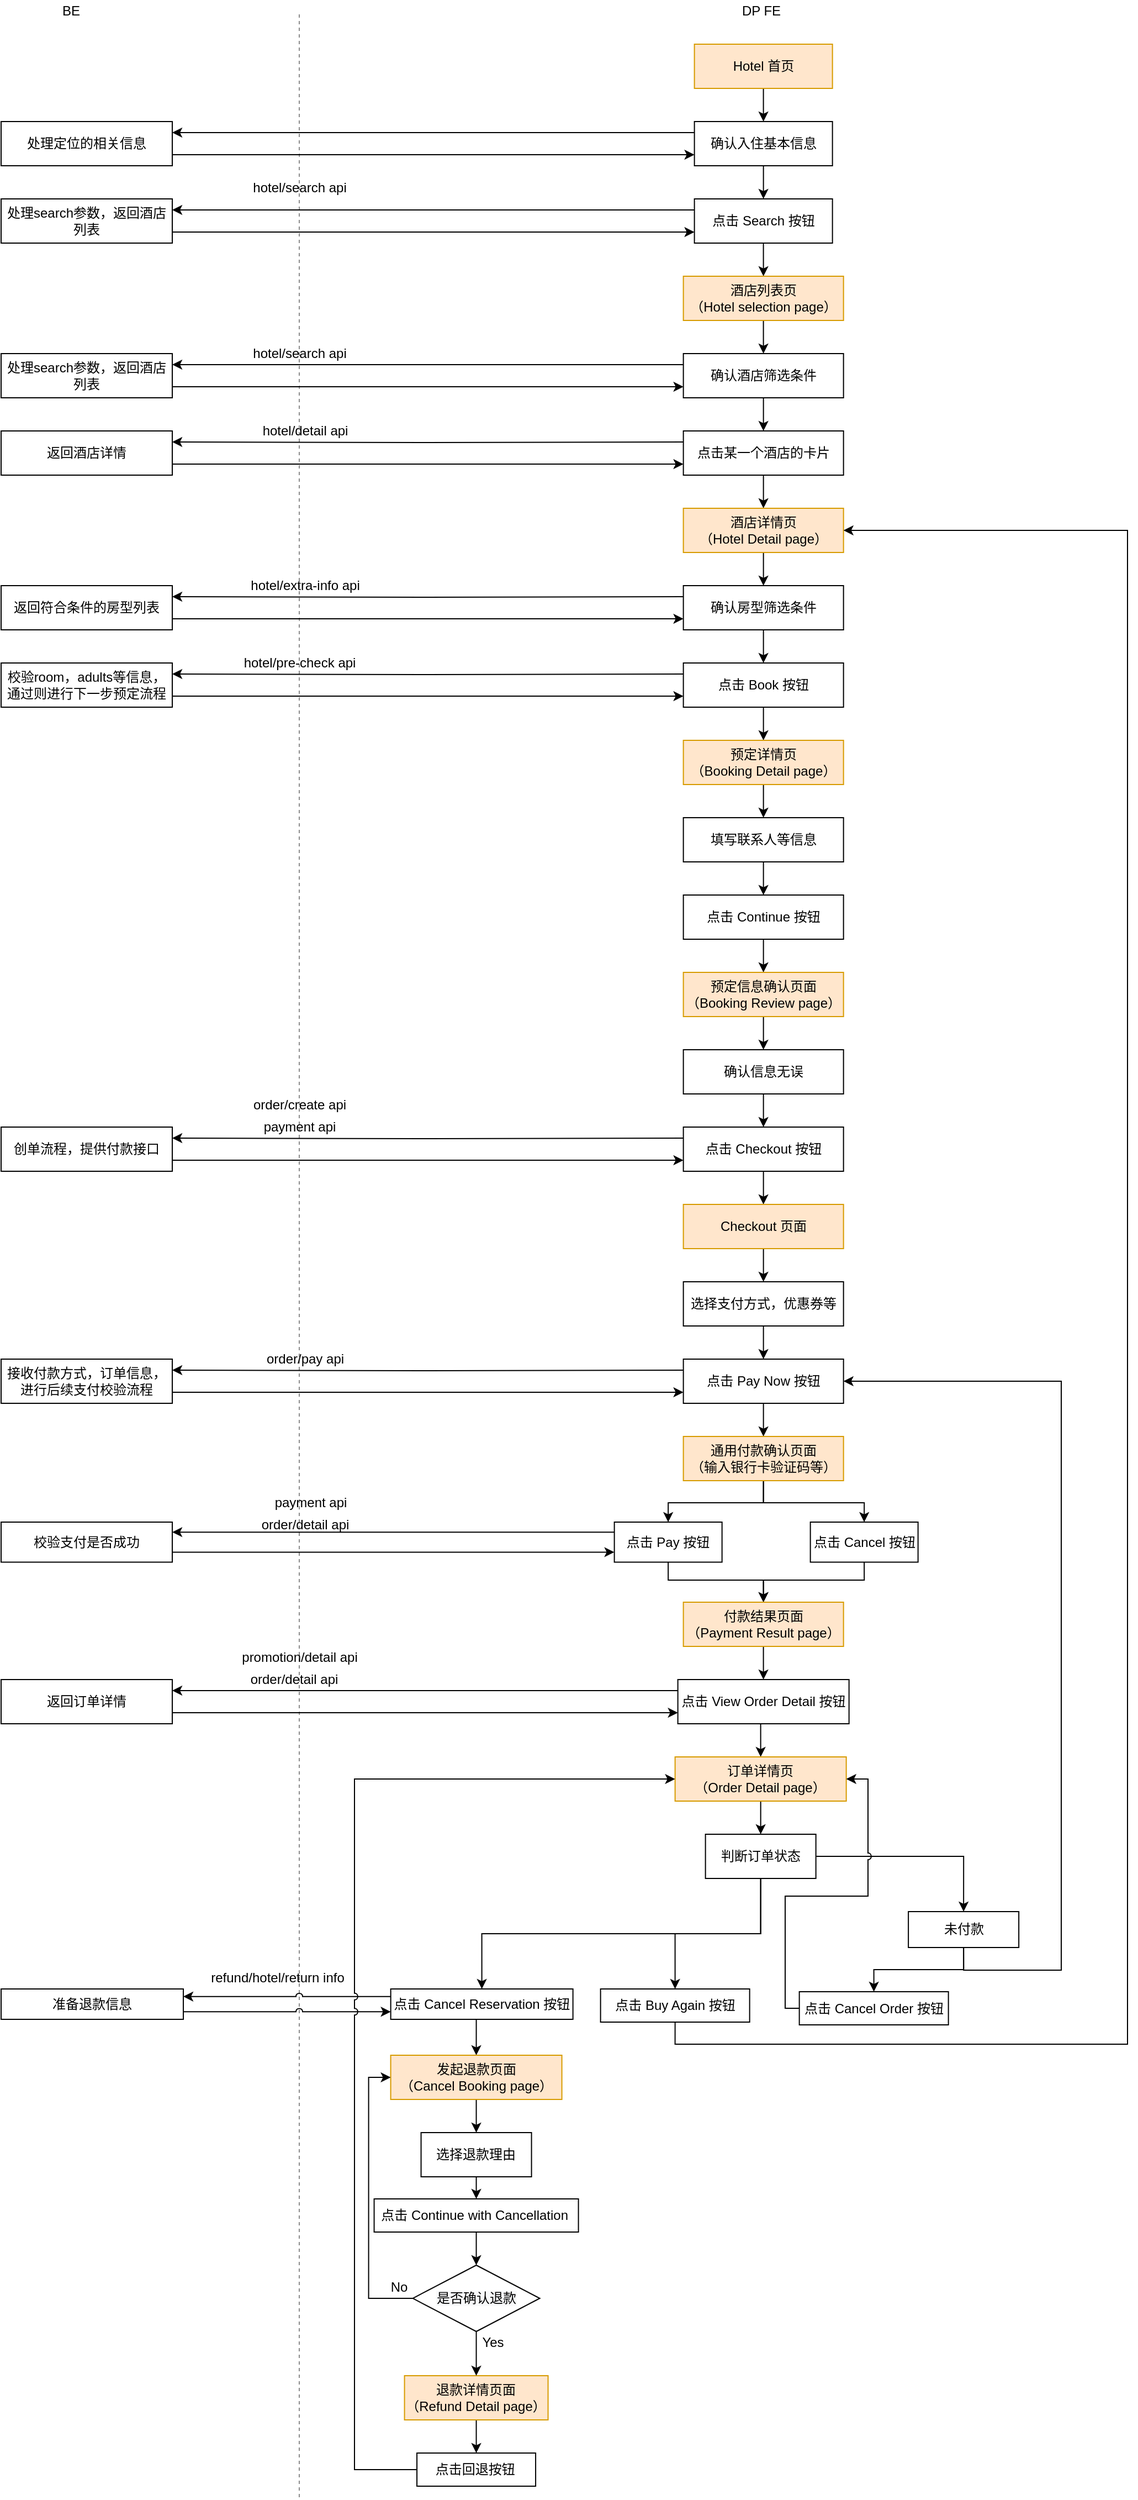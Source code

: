 <mxfile>
    <diagram id="R9sxywKMnZY5WIq-DG7T" name="main process">
        <mxGraphModel dx="1378" dy="860" grid="1" gridSize="10" guides="0" tooltips="1" connect="1" arrows="1" fold="1" page="1" pageScale="1" pageWidth="900" pageHeight="1600" math="0" shadow="0">
            <root>
                <mxCell id="0"/>
                <mxCell id="1" parent="0"/>
                <mxCell id="37" value="" style="endArrow=none;dashed=1;html=1;fillColor=#f5f5f5;strokeColor=#8C8C8C;" edge="1" parent="1">
                    <mxGeometry width="50" height="50" relative="1" as="geometry">
                        <mxPoint x="620" y="2270" as="sourcePoint"/>
                        <mxPoint x="620" y="20" as="targetPoint"/>
                    </mxGeometry>
                </mxCell>
                <mxCell id="2" value="DP FE" style="text;html=1;align=center;verticalAlign=middle;resizable=0;points=[];autosize=1;" vertex="1" parent="1">
                    <mxGeometry x="1012.82" y="10" width="50" height="20" as="geometry"/>
                </mxCell>
                <mxCell id="3" value="BE" style="text;html=1;align=center;verticalAlign=middle;resizable=0;points=[];autosize=1;" vertex="1" parent="1">
                    <mxGeometry x="397.5" y="10" width="30" height="20" as="geometry"/>
                </mxCell>
                <mxCell id="6" style="edgeStyle=orthogonalEdgeStyle;rounded=0;orthogonalLoop=1;jettySize=auto;html=1;entryX=0.5;entryY=0;entryDx=0;entryDy=0;" edge="1" parent="1" source="4" target="5">
                    <mxGeometry relative="1" as="geometry"/>
                </mxCell>
                <mxCell id="4" value="Hotel 首页" style="rounded=0;whiteSpace=wrap;html=1;fillColor=#ffe6cc;strokeColor=#d79b00;" vertex="1" parent="1">
                    <mxGeometry x="977.82" y="50" width="125" height="40" as="geometry"/>
                </mxCell>
                <mxCell id="9" style="edgeStyle=orthogonalEdgeStyle;rounded=0;orthogonalLoop=1;jettySize=auto;html=1;exitX=0.5;exitY=1;exitDx=0;exitDy=0;entryX=0.5;entryY=0;entryDx=0;entryDy=0;" edge="1" parent="1" source="5" target="8">
                    <mxGeometry relative="1" as="geometry"/>
                </mxCell>
                <mxCell id="12" style="edgeStyle=orthogonalEdgeStyle;rounded=0;orthogonalLoop=1;jettySize=auto;html=1;exitX=0;exitY=0.25;exitDx=0;exitDy=0;entryX=1;entryY=0.25;entryDx=0;entryDy=0;" edge="1" parent="1" source="5" target="10">
                    <mxGeometry relative="1" as="geometry"/>
                </mxCell>
                <mxCell id="5" value="确认入住基本信息" style="rounded=0;whiteSpace=wrap;html=1;" vertex="1" parent="1">
                    <mxGeometry x="977.82" y="120" width="125" height="40" as="geometry"/>
                </mxCell>
                <mxCell id="13" style="edgeStyle=orthogonalEdgeStyle;rounded=0;orthogonalLoop=1;jettySize=auto;html=1;exitX=1;exitY=0.75;exitDx=0;exitDy=0;entryX=0;entryY=0.75;entryDx=0;entryDy=0;" edge="1" parent="1" source="10" target="5">
                    <mxGeometry relative="1" as="geometry">
                        <mxPoint x="962.82" y="150" as="targetPoint"/>
                    </mxGeometry>
                </mxCell>
                <mxCell id="10" value="处理定位的相关信息" style="rounded=0;whiteSpace=wrap;html=1;" vertex="1" parent="1">
                    <mxGeometry x="350.0" y="120" width="155" height="40" as="geometry"/>
                </mxCell>
                <mxCell id="22" style="edgeStyle=orthogonalEdgeStyle;rounded=0;orthogonalLoop=1;jettySize=auto;html=1;entryX=0.5;entryY=0;entryDx=0;entryDy=0;" edge="1" parent="1" source="8" target="21">
                    <mxGeometry relative="1" as="geometry"/>
                </mxCell>
                <mxCell id="8" value="点击 Search 按钮" style="rounded=0;whiteSpace=wrap;html=1;" vertex="1" parent="1">
                    <mxGeometry x="977.82" y="190" width="125" height="40" as="geometry"/>
                </mxCell>
                <mxCell id="25" style="edgeStyle=orthogonalEdgeStyle;rounded=0;orthogonalLoop=1;jettySize=auto;html=1;entryX=0.5;entryY=0;entryDx=0;entryDy=0;" edge="1" parent="1" source="21" target="24">
                    <mxGeometry relative="1" as="geometry"/>
                </mxCell>
                <mxCell id="21" value="酒店列表页&lt;br&gt;（Hotel selection page）" style="rounded=0;whiteSpace=wrap;html=1;fillColor=#ffe6cc;strokeColor=#d79b00;" vertex="1" parent="1">
                    <mxGeometry x="967.82" y="260" width="145" height="40" as="geometry"/>
                </mxCell>
                <mxCell id="31" style="edgeStyle=orthogonalEdgeStyle;rounded=0;orthogonalLoop=1;jettySize=auto;html=1;exitX=0.5;exitY=1;exitDx=0;exitDy=0;entryX=0.5;entryY=0;entryDx=0;entryDy=0;" edge="1" parent="1" source="24" target="30">
                    <mxGeometry relative="1" as="geometry"/>
                </mxCell>
                <mxCell id="24" value="确认酒店筛选条件" style="rounded=0;whiteSpace=wrap;html=1;" vertex="1" parent="1">
                    <mxGeometry x="967.82" y="330" width="145" height="40" as="geometry"/>
                </mxCell>
                <mxCell id="38" style="edgeStyle=orthogonalEdgeStyle;rounded=0;orthogonalLoop=1;jettySize=auto;html=1;exitX=0.5;exitY=1;exitDx=0;exitDy=0;entryX=0.5;entryY=0;entryDx=0;entryDy=0;strokeColor=#000000;" edge="1" parent="1" source="30" target="36">
                    <mxGeometry relative="1" as="geometry"/>
                </mxCell>
                <mxCell id="30" value="点击某一个酒店的卡片" style="rounded=0;whiteSpace=wrap;html=1;" vertex="1" parent="1">
                    <mxGeometry x="967.82" y="400" width="145" height="40" as="geometry"/>
                </mxCell>
                <mxCell id="44" style="edgeStyle=orthogonalEdgeStyle;rounded=0;orthogonalLoop=1;jettySize=auto;html=1;exitX=0.5;exitY=1;exitDx=0;exitDy=0;entryX=0.5;entryY=0;entryDx=0;entryDy=0;" edge="1" parent="1" source="36" target="39">
                    <mxGeometry relative="1" as="geometry"/>
                </mxCell>
                <mxCell id="36" value="酒店详情页&lt;br&gt;（Hotel Detail page）" style="rounded=0;whiteSpace=wrap;html=1;fillColor=#ffe6cc;strokeColor=#d79b00;" vertex="1" parent="1">
                    <mxGeometry x="967.82" y="470" width="145" height="40" as="geometry"/>
                </mxCell>
                <mxCell id="46" style="edgeStyle=orthogonalEdgeStyle;rounded=0;orthogonalLoop=1;jettySize=auto;html=1;exitX=0.5;exitY=1;exitDx=0;exitDy=0;entryX=0.5;entryY=0;entryDx=0;entryDy=0;strokeColor=#000000;" edge="1" parent="1" source="39" target="45">
                    <mxGeometry relative="1" as="geometry"/>
                </mxCell>
                <mxCell id="39" value="确认房型筛选条件" style="rounded=0;whiteSpace=wrap;html=1;" vertex="1" parent="1">
                    <mxGeometry x="967.82" y="540" width="145" height="40" as="geometry"/>
                </mxCell>
                <mxCell id="53" style="edgeStyle=orthogonalEdgeStyle;rounded=0;orthogonalLoop=1;jettySize=auto;html=1;exitX=0.5;exitY=1;exitDx=0;exitDy=0;entryX=0.5;entryY=0;entryDx=0;entryDy=0;strokeColor=#000000;" edge="1" parent="1" source="45" target="52">
                    <mxGeometry relative="1" as="geometry"/>
                </mxCell>
                <mxCell id="45" value="点击 Book 按钮" style="rounded=0;whiteSpace=wrap;html=1;" vertex="1" parent="1">
                    <mxGeometry x="967.82" y="610" width="145" height="40" as="geometry"/>
                </mxCell>
                <mxCell id="55" style="edgeStyle=orthogonalEdgeStyle;rounded=0;orthogonalLoop=1;jettySize=auto;html=1;exitX=0.5;exitY=1;exitDx=0;exitDy=0;entryX=0.5;entryY=0;entryDx=0;entryDy=0;strokeColor=#000000;" edge="1" parent="1" source="52" target="54">
                    <mxGeometry relative="1" as="geometry"/>
                </mxCell>
                <mxCell id="52" value="预定详情页&lt;br&gt;（Booking Detail page）" style="rounded=0;whiteSpace=wrap;html=1;fillColor=#ffe6cc;strokeColor=#d79b00;" vertex="1" parent="1">
                    <mxGeometry x="967.82" y="680" width="145" height="40" as="geometry"/>
                </mxCell>
                <mxCell id="61" style="edgeStyle=orthogonalEdgeStyle;rounded=0;orthogonalLoop=1;jettySize=auto;html=1;exitX=0.5;exitY=1;exitDx=0;exitDy=0;entryX=0.5;entryY=0;entryDx=0;entryDy=0;strokeColor=#000000;" edge="1" parent="1" source="54" target="60">
                    <mxGeometry relative="1" as="geometry"/>
                </mxCell>
                <mxCell id="54" value="填写联系人等信息" style="rounded=0;whiteSpace=wrap;html=1;" vertex="1" parent="1">
                    <mxGeometry x="967.82" y="750" width="145" height="40" as="geometry"/>
                </mxCell>
                <mxCell id="64" style="edgeStyle=orthogonalEdgeStyle;rounded=0;orthogonalLoop=1;jettySize=auto;html=1;exitX=0.5;exitY=1;exitDx=0;exitDy=0;entryX=0.5;entryY=0;entryDx=0;entryDy=0;strokeColor=#000000;" edge="1" parent="1" source="60" target="62">
                    <mxGeometry relative="1" as="geometry"/>
                </mxCell>
                <mxCell id="60" value="点击 Continue 按钮" style="rounded=0;whiteSpace=wrap;html=1;" vertex="1" parent="1">
                    <mxGeometry x="967.82" y="820" width="145" height="40" as="geometry"/>
                </mxCell>
                <mxCell id="69" style="edgeStyle=orthogonalEdgeStyle;rounded=0;orthogonalLoop=1;jettySize=auto;html=1;exitX=0.5;exitY=1;exitDx=0;exitDy=0;entryX=0.5;entryY=0;entryDx=0;entryDy=0;strokeColor=#000000;" edge="1" parent="1" source="62" target="67">
                    <mxGeometry relative="1" as="geometry"/>
                </mxCell>
                <mxCell id="62" value="预定信息确认页面&lt;br&gt;（Booking Review page）" style="rounded=0;whiteSpace=wrap;html=1;fillColor=#ffe6cc;strokeColor=#d79b00;" vertex="1" parent="1">
                    <mxGeometry x="967.82" y="890" width="145" height="40" as="geometry"/>
                </mxCell>
                <mxCell id="17" style="edgeStyle=orthogonalEdgeStyle;rounded=0;orthogonalLoop=1;jettySize=auto;html=1;entryX=1;entryY=0.25;entryDx=0;entryDy=0;exitX=0;exitY=0.25;exitDx=0;exitDy=0;" edge="1" parent="1" target="19" source="8">
                    <mxGeometry relative="1" as="geometry">
                        <mxPoint x="942.82" y="210" as="sourcePoint"/>
                    </mxGeometry>
                </mxCell>
                <mxCell id="18" style="edgeStyle=orthogonalEdgeStyle;rounded=0;orthogonalLoop=1;jettySize=auto;html=1;exitX=1;exitY=0.75;exitDx=0;exitDy=0;entryX=0;entryY=0.75;entryDx=0;entryDy=0;" edge="1" parent="1" source="19" target="8">
                    <mxGeometry relative="1" as="geometry">
                        <mxPoint x="977.82" y="220" as="targetPoint"/>
                    </mxGeometry>
                </mxCell>
                <mxCell id="19" value="处理search参数，返回酒店列表" style="rounded=0;whiteSpace=wrap;html=1;" vertex="1" parent="1">
                    <mxGeometry x="350.0" y="190" width="155" height="40" as="geometry"/>
                </mxCell>
                <mxCell id="20" value="hotel/search api" style="text;html=1;align=center;verticalAlign=middle;resizable=0;points=[];autosize=1;" vertex="1" parent="1">
                    <mxGeometry x="570" y="170" width="100" height="20" as="geometry"/>
                </mxCell>
                <mxCell id="26" style="edgeStyle=orthogonalEdgeStyle;rounded=0;orthogonalLoop=1;jettySize=auto;html=1;entryX=1;entryY=0.25;entryDx=0;entryDy=0;exitX=0;exitY=0.25;exitDx=0;exitDy=0;" edge="1" parent="1" target="28" source="24">
                    <mxGeometry relative="1" as="geometry">
                        <mxPoint x="967.82" y="340" as="sourcePoint"/>
                    </mxGeometry>
                </mxCell>
                <mxCell id="27" style="edgeStyle=orthogonalEdgeStyle;rounded=0;orthogonalLoop=1;jettySize=auto;html=1;exitX=1;exitY=0.75;exitDx=0;exitDy=0;entryX=0;entryY=0.75;entryDx=0;entryDy=0;" edge="1" parent="1" source="28" target="24">
                    <mxGeometry relative="1" as="geometry">
                        <mxPoint x="922.82" y="400" as="targetPoint"/>
                    </mxGeometry>
                </mxCell>
                <mxCell id="28" value="处理search参数，返回酒店列表" style="rounded=0;whiteSpace=wrap;html=1;" vertex="1" parent="1">
                    <mxGeometry x="350.0" y="330" width="155" height="40" as="geometry"/>
                </mxCell>
                <mxCell id="29" value="hotel/search api" style="text;html=1;align=center;verticalAlign=middle;resizable=0;points=[];autosize=1;" vertex="1" parent="1">
                    <mxGeometry x="570" y="320" width="100" height="20" as="geometry"/>
                </mxCell>
                <mxCell id="32" style="edgeStyle=orthogonalEdgeStyle;rounded=0;orthogonalLoop=1;jettySize=auto;html=1;entryX=1;entryY=0.25;entryDx=0;entryDy=0;exitX=0;exitY=0.25;exitDx=0;exitDy=0;" edge="1" parent="1" target="34">
                    <mxGeometry relative="1" as="geometry">
                        <mxPoint x="967.82" y="410" as="sourcePoint"/>
                    </mxGeometry>
                </mxCell>
                <mxCell id="33" style="edgeStyle=orthogonalEdgeStyle;rounded=0;orthogonalLoop=1;jettySize=auto;html=1;exitX=1;exitY=0.75;exitDx=0;exitDy=0;entryX=0;entryY=0.75;entryDx=0;entryDy=0;" edge="1" parent="1" source="34">
                    <mxGeometry relative="1" as="geometry">
                        <mxPoint x="967.82" y="430" as="targetPoint"/>
                    </mxGeometry>
                </mxCell>
                <mxCell id="34" value="返回酒店详情" style="rounded=0;whiteSpace=wrap;html=1;" vertex="1" parent="1">
                    <mxGeometry x="350.0" y="400" width="155" height="40" as="geometry"/>
                </mxCell>
                <mxCell id="35" value="hotel/detail api" style="text;html=1;align=center;verticalAlign=middle;resizable=0;points=[];autosize=1;" vertex="1" parent="1">
                    <mxGeometry x="580" y="390" width="90" height="20" as="geometry"/>
                </mxCell>
                <mxCell id="40" style="edgeStyle=orthogonalEdgeStyle;rounded=0;orthogonalLoop=1;jettySize=auto;html=1;entryX=1;entryY=0.25;entryDx=0;entryDy=0;exitX=0;exitY=0.25;exitDx=0;exitDy=0;" edge="1" parent="1" target="42">
                    <mxGeometry relative="1" as="geometry">
                        <mxPoint x="967.82" y="550" as="sourcePoint"/>
                    </mxGeometry>
                </mxCell>
                <mxCell id="41" style="edgeStyle=orthogonalEdgeStyle;rounded=0;orthogonalLoop=1;jettySize=auto;html=1;exitX=1;exitY=0.75;exitDx=0;exitDy=0;entryX=0;entryY=0.75;entryDx=0;entryDy=0;" edge="1" parent="1" source="42">
                    <mxGeometry relative="1" as="geometry">
                        <mxPoint x="967.82" y="570" as="targetPoint"/>
                    </mxGeometry>
                </mxCell>
                <mxCell id="42" value="返回符合条件的房型列表" style="rounded=0;whiteSpace=wrap;html=1;" vertex="1" parent="1">
                    <mxGeometry x="350.0" y="540" width="155" height="40" as="geometry"/>
                </mxCell>
                <mxCell id="43" value="hotel/extra-info api" style="text;html=1;align=center;verticalAlign=middle;resizable=0;points=[];autosize=1;" vertex="1" parent="1">
                    <mxGeometry x="570" y="530" width="110" height="20" as="geometry"/>
                </mxCell>
                <mxCell id="47" style="edgeStyle=orthogonalEdgeStyle;rounded=0;orthogonalLoop=1;jettySize=auto;html=1;entryX=1;entryY=0.25;entryDx=0;entryDy=0;exitX=0;exitY=0.25;exitDx=0;exitDy=0;" edge="1" parent="1" target="49">
                    <mxGeometry relative="1" as="geometry">
                        <mxPoint x="967.82" y="620" as="sourcePoint"/>
                    </mxGeometry>
                </mxCell>
                <mxCell id="48" style="edgeStyle=orthogonalEdgeStyle;rounded=0;orthogonalLoop=1;jettySize=auto;html=1;exitX=1;exitY=0.75;exitDx=0;exitDy=0;entryX=0;entryY=0.75;entryDx=0;entryDy=0;" edge="1" parent="1" source="49">
                    <mxGeometry relative="1" as="geometry">
                        <mxPoint x="967.82" y="640" as="targetPoint"/>
                    </mxGeometry>
                </mxCell>
                <mxCell id="49" value="校验room，adults等信息，通过则进行下一步预定流程" style="rounded=0;whiteSpace=wrap;html=1;" vertex="1" parent="1">
                    <mxGeometry x="350.0" y="610" width="155" height="40" as="geometry"/>
                </mxCell>
                <mxCell id="50" value="hotel/pre-check api" style="text;html=1;align=center;verticalAlign=middle;resizable=0;points=[];autosize=1;" vertex="1" parent="1">
                    <mxGeometry x="560" y="600" width="120" height="20" as="geometry"/>
                </mxCell>
                <mxCell id="66" style="edgeStyle=orthogonalEdgeStyle;rounded=0;orthogonalLoop=1;jettySize=auto;html=1;exitX=0.5;exitY=1;exitDx=0;exitDy=0;entryX=0.5;entryY=0;entryDx=0;entryDy=0;strokeColor=#000000;" edge="1" parent="1" source="67" target="68">
                    <mxGeometry relative="1" as="geometry"/>
                </mxCell>
                <mxCell id="67" value="确认信息无误" style="rounded=0;whiteSpace=wrap;html=1;" vertex="1" parent="1">
                    <mxGeometry x="967.82" y="960" width="145" height="40" as="geometry"/>
                </mxCell>
                <mxCell id="80" style="edgeStyle=orthogonalEdgeStyle;rounded=0;orthogonalLoop=1;jettySize=auto;html=1;exitX=0.5;exitY=1;exitDx=0;exitDy=0;entryX=0.5;entryY=0;entryDx=0;entryDy=0;strokeColor=#000000;" edge="1" parent="1" source="68" target="76">
                    <mxGeometry relative="1" as="geometry"/>
                </mxCell>
                <mxCell id="68" value="点击 Checkout 按钮" style="rounded=0;whiteSpace=wrap;html=1;" vertex="1" parent="1">
                    <mxGeometry x="967.82" y="1030" width="145" height="40" as="geometry"/>
                </mxCell>
                <mxCell id="70" style="edgeStyle=orthogonalEdgeStyle;rounded=0;orthogonalLoop=1;jettySize=auto;html=1;entryX=1;entryY=0.25;entryDx=0;entryDy=0;exitX=0;exitY=0.25;exitDx=0;exitDy=0;" edge="1" parent="1" target="72">
                    <mxGeometry relative="1" as="geometry">
                        <mxPoint x="967.82" y="1040" as="sourcePoint"/>
                    </mxGeometry>
                </mxCell>
                <mxCell id="71" style="edgeStyle=orthogonalEdgeStyle;rounded=0;orthogonalLoop=1;jettySize=auto;html=1;exitX=1;exitY=0.75;exitDx=0;exitDy=0;entryX=0;entryY=0.75;entryDx=0;entryDy=0;" edge="1" parent="1" source="72">
                    <mxGeometry relative="1" as="geometry">
                        <mxPoint x="967.82" y="1060" as="targetPoint"/>
                    </mxGeometry>
                </mxCell>
                <mxCell id="72" value="创单流程，提供付款接口" style="rounded=0;whiteSpace=wrap;html=1;" vertex="1" parent="1">
                    <mxGeometry x="350.0" y="1030" width="155" height="40" as="geometry"/>
                </mxCell>
                <mxCell id="73" value="order/create api" style="text;html=1;align=center;verticalAlign=middle;resizable=0;points=[];autosize=1;" vertex="1" parent="1">
                    <mxGeometry x="570" y="1000" width="100" height="20" as="geometry"/>
                </mxCell>
                <mxCell id="74" value="payment api" style="text;html=1;align=center;verticalAlign=middle;resizable=0;points=[];autosize=1;" vertex="1" parent="1">
                    <mxGeometry x="580" y="1020" width="80" height="20" as="geometry"/>
                </mxCell>
                <mxCell id="75" style="edgeStyle=orthogonalEdgeStyle;rounded=0;orthogonalLoop=1;jettySize=auto;html=1;exitX=0.5;exitY=1;exitDx=0;exitDy=0;entryX=0.5;entryY=0;entryDx=0;entryDy=0;strokeColor=#000000;" edge="1" parent="1" source="76" target="78">
                    <mxGeometry relative="1" as="geometry"/>
                </mxCell>
                <mxCell id="76" value="Checkout 页面" style="rounded=0;whiteSpace=wrap;html=1;fillColor=#ffe6cc;strokeColor=#d79b00;" vertex="1" parent="1">
                    <mxGeometry x="967.82" y="1100" width="145" height="40" as="geometry"/>
                </mxCell>
                <mxCell id="77" style="edgeStyle=orthogonalEdgeStyle;rounded=0;orthogonalLoop=1;jettySize=auto;html=1;exitX=0.5;exitY=1;exitDx=0;exitDy=0;entryX=0.5;entryY=0;entryDx=0;entryDy=0;strokeColor=#000000;" edge="1" parent="1" source="78" target="79">
                    <mxGeometry relative="1" as="geometry"/>
                </mxCell>
                <mxCell id="78" value="选择支付方式，优惠券等" style="rounded=0;whiteSpace=wrap;html=1;" vertex="1" parent="1">
                    <mxGeometry x="967.82" y="1170" width="145" height="40" as="geometry"/>
                </mxCell>
                <mxCell id="91" style="edgeStyle=orthogonalEdgeStyle;rounded=0;orthogonalLoop=1;jettySize=auto;html=1;exitX=0.5;exitY=1;exitDx=0;exitDy=0;entryX=0.5;entryY=0;entryDx=0;entryDy=0;strokeColor=#000000;" edge="1" parent="1" source="79" target="87">
                    <mxGeometry relative="1" as="geometry"/>
                </mxCell>
                <mxCell id="79" value="点击 Pay Now 按钮" style="rounded=0;whiteSpace=wrap;html=1;" vertex="1" parent="1">
                    <mxGeometry x="967.82" y="1240" width="145" height="40" as="geometry"/>
                </mxCell>
                <mxCell id="81" style="edgeStyle=orthogonalEdgeStyle;rounded=0;orthogonalLoop=1;jettySize=auto;html=1;entryX=1;entryY=0.25;entryDx=0;entryDy=0;exitX=0;exitY=0.25;exitDx=0;exitDy=0;" edge="1" parent="1" target="83">
                    <mxGeometry relative="1" as="geometry">
                        <mxPoint x="967.82" y="1250" as="sourcePoint"/>
                    </mxGeometry>
                </mxCell>
                <mxCell id="82" style="edgeStyle=orthogonalEdgeStyle;rounded=0;orthogonalLoop=1;jettySize=auto;html=1;exitX=1;exitY=0.75;exitDx=0;exitDy=0;entryX=0;entryY=0.75;entryDx=0;entryDy=0;" edge="1" parent="1" source="83">
                    <mxGeometry relative="1" as="geometry">
                        <mxPoint x="967.82" y="1270" as="targetPoint"/>
                    </mxGeometry>
                </mxCell>
                <mxCell id="83" value="接收付款方式，订单信息，进行后续支付校验流程" style="rounded=0;whiteSpace=wrap;html=1;" vertex="1" parent="1">
                    <mxGeometry x="350.0" y="1240" width="155" height="40" as="geometry"/>
                </mxCell>
                <mxCell id="84" value="order/pay api" style="text;html=1;align=center;verticalAlign=middle;resizable=0;points=[];autosize=1;" vertex="1" parent="1">
                    <mxGeometry x="580" y="1230" width="90" height="20" as="geometry"/>
                </mxCell>
                <mxCell id="123" style="edgeStyle=orthogonalEdgeStyle;rounded=0;orthogonalLoop=1;jettySize=auto;html=1;exitX=0.5;exitY=1;exitDx=0;exitDy=0;entryX=0.5;entryY=0;entryDx=0;entryDy=0;strokeColor=#000000;" edge="1" parent="1" source="87" target="120">
                    <mxGeometry relative="1" as="geometry"/>
                </mxCell>
                <mxCell id="124" style="edgeStyle=orthogonalEdgeStyle;rounded=0;orthogonalLoop=1;jettySize=auto;html=1;exitX=0.5;exitY=1;exitDx=0;exitDy=0;entryX=0.5;entryY=0;entryDx=0;entryDy=0;strokeColor=#000000;" edge="1" parent="1" source="87" target="122">
                    <mxGeometry relative="1" as="geometry"/>
                </mxCell>
                <mxCell id="87" value="通用付款确认页面&lt;br&gt;（输入银行卡验证码等）" style="rounded=0;whiteSpace=wrap;html=1;fillColor=#ffe6cc;strokeColor=#d79b00;" vertex="1" parent="1">
                    <mxGeometry x="967.82" y="1310" width="145" height="40" as="geometry"/>
                </mxCell>
                <mxCell id="130" style="edgeStyle=orthogonalEdgeStyle;rounded=0;orthogonalLoop=1;jettySize=auto;html=1;exitX=0.5;exitY=1;exitDx=0;exitDy=0;entryX=0.5;entryY=0;entryDx=0;entryDy=0;strokeColor=#000000;" edge="1" parent="1" source="120" target="90">
                    <mxGeometry relative="1" as="geometry">
                        <Array as="points">
                            <mxPoint x="953.82" y="1440"/>
                            <mxPoint x="1040.82" y="1440"/>
                        </Array>
                    </mxGeometry>
                </mxCell>
                <mxCell id="149" style="edgeStyle=orthogonalEdgeStyle;rounded=0;orthogonalLoop=1;jettySize=auto;html=1;exitX=0;exitY=0.25;exitDx=0;exitDy=0;entryX=1;entryY=0.25;entryDx=0;entryDy=0;strokeColor=#000000;" edge="1" parent="1" source="120" target="94">
                    <mxGeometry relative="1" as="geometry"/>
                </mxCell>
                <mxCell id="120" value="点击 Pay 按钮" style="rounded=0;whiteSpace=wrap;html=1;" vertex="1" parent="1">
                    <mxGeometry x="905.32" y="1387.5" width="97.5" height="36.25" as="geometry"/>
                </mxCell>
                <mxCell id="136" style="edgeStyle=orthogonalEdgeStyle;rounded=0;orthogonalLoop=1;jettySize=auto;html=1;exitX=0.5;exitY=1;exitDx=0;exitDy=0;entryX=0.5;entryY=0;entryDx=0;entryDy=0;strokeColor=#000000;" edge="1" parent="1" source="122" target="90">
                    <mxGeometry relative="1" as="geometry">
                        <Array as="points">
                            <mxPoint x="1131.82" y="1440"/>
                            <mxPoint x="1040.82" y="1440"/>
                        </Array>
                    </mxGeometry>
                </mxCell>
                <mxCell id="122" value="点击 Cancel 按钮" style="rounded=0;whiteSpace=wrap;html=1;" vertex="1" parent="1">
                    <mxGeometry x="1082.82" y="1387.5" width="97.5" height="36.25" as="geometry"/>
                </mxCell>
                <mxCell id="105" style="edgeStyle=orthogonalEdgeStyle;rounded=0;orthogonalLoop=1;jettySize=auto;html=1;exitX=0.5;exitY=1;exitDx=0;exitDy=0;entryX=0.5;entryY=0;entryDx=0;entryDy=0;strokeColor=#000000;" edge="1" parent="1" source="97" target="104">
                    <mxGeometry relative="1" as="geometry"/>
                </mxCell>
                <mxCell id="137" style="edgeStyle=orthogonalEdgeStyle;rounded=0;orthogonalLoop=1;jettySize=auto;html=1;exitX=0;exitY=0.25;exitDx=0;exitDy=0;entryX=1;entryY=0.25;entryDx=0;entryDy=0;strokeColor=#000000;" edge="1" parent="1" source="97" target="101">
                    <mxGeometry relative="1" as="geometry"/>
                </mxCell>
                <mxCell id="97" value="点击 View Order Detail 按钮" style="rounded=0;whiteSpace=wrap;html=1;" vertex="1" parent="1">
                    <mxGeometry x="962.82" y="1530" width="155" height="40" as="geometry"/>
                </mxCell>
                <mxCell id="98" style="edgeStyle=orthogonalEdgeStyle;rounded=0;orthogonalLoop=1;jettySize=auto;html=1;entryX=0.5;entryY=0;entryDx=0;entryDy=0;strokeColor=#000000;" edge="1" parent="1" source="90" target="97">
                    <mxGeometry relative="1" as="geometry"/>
                </mxCell>
                <mxCell id="90" value="付款结果页面&lt;br&gt;（Payment Result page）" style="rounded=0;whiteSpace=wrap;html=1;fillColor=#ffe6cc;strokeColor=#d79b00;" vertex="1" parent="1">
                    <mxGeometry x="967.82" y="1460" width="145" height="40" as="geometry"/>
                </mxCell>
                <mxCell id="150" style="edgeStyle=orthogonalEdgeStyle;rounded=0;orthogonalLoop=1;jettySize=auto;html=1;exitX=1;exitY=0.75;exitDx=0;exitDy=0;entryX=0;entryY=0.75;entryDx=0;entryDy=0;strokeColor=#000000;" edge="1" parent="1" source="94" target="120">
                    <mxGeometry relative="1" as="geometry"/>
                </mxCell>
                <mxCell id="94" value="校验支付是否成功" style="rounded=0;whiteSpace=wrap;html=1;" vertex="1" parent="1">
                    <mxGeometry x="350" y="1387.5" width="155" height="36.25" as="geometry"/>
                </mxCell>
                <mxCell id="95" value="order/detail api" style="text;html=1;align=center;verticalAlign=middle;resizable=0;points=[];autosize=1;" vertex="1" parent="1">
                    <mxGeometry x="580" y="1380" width="90" height="20" as="geometry"/>
                </mxCell>
                <mxCell id="96" value="payment api" style="text;html=1;align=center;verticalAlign=middle;resizable=0;points=[];autosize=1;" vertex="1" parent="1">
                    <mxGeometry x="590" y="1360" width="80" height="20" as="geometry"/>
                </mxCell>
                <mxCell id="138" style="edgeStyle=orthogonalEdgeStyle;rounded=0;orthogonalLoop=1;jettySize=auto;html=1;exitX=1;exitY=0.75;exitDx=0;exitDy=0;entryX=0;entryY=0.75;entryDx=0;entryDy=0;strokeColor=#000000;" edge="1" parent="1" source="101" target="97">
                    <mxGeometry relative="1" as="geometry"/>
                </mxCell>
                <mxCell id="101" value="返回订单详情" style="rounded=0;whiteSpace=wrap;html=1;" vertex="1" parent="1">
                    <mxGeometry x="350.0" y="1530" width="155" height="40" as="geometry"/>
                </mxCell>
                <mxCell id="206" style="edgeStyle=orthogonalEdgeStyle;rounded=0;jumpStyle=arc;orthogonalLoop=1;jettySize=auto;html=1;exitX=1;exitY=0.75;exitDx=0;exitDy=0;entryX=0;entryY=0.75;entryDx=0;entryDy=0;strokeColor=#000000;" edge="1" parent="1" source="204" target="158">
                    <mxGeometry relative="1" as="geometry"/>
                </mxCell>
                <mxCell id="204" value="准备退款信息" style="rounded=0;whiteSpace=wrap;html=1;" vertex="1" parent="1">
                    <mxGeometry x="350" y="1810" width="165" height="27.5" as="geometry"/>
                </mxCell>
                <mxCell id="102" value="order/detail api" style="text;html=1;align=center;verticalAlign=middle;resizable=0;points=[];autosize=1;" vertex="1" parent="1">
                    <mxGeometry x="570" y="1520" width="90" height="20" as="geometry"/>
                </mxCell>
                <mxCell id="103" value="promotion/detail api" style="text;html=1;align=center;verticalAlign=middle;resizable=0;points=[];autosize=1;" vertex="1" parent="1">
                    <mxGeometry x="560" y="1500" width="120" height="20" as="geometry"/>
                </mxCell>
                <mxCell id="164" style="edgeStyle=orthogonalEdgeStyle;rounded=0;orthogonalLoop=1;jettySize=auto;html=1;exitX=0.5;exitY=1;exitDx=0;exitDy=0;entryX=0.5;entryY=0;entryDx=0;entryDy=0;strokeColor=#000000;" edge="1" parent="1" source="104" target="163">
                    <mxGeometry relative="1" as="geometry"/>
                </mxCell>
                <mxCell id="104" value="订单详情页&lt;br&gt;（Order Detail page）" style="rounded=0;whiteSpace=wrap;html=1;fillColor=#ffe6cc;strokeColor=#d79b00;" vertex="1" parent="1">
                    <mxGeometry x="960.32" y="1600" width="155" height="40" as="geometry"/>
                </mxCell>
                <mxCell id="132" value="点击 Cancel Order 按钮" style="rounded=0;whiteSpace=wrap;html=1;" vertex="1" parent="1">
                    <mxGeometry x="1072.82" y="1812.5" width="135" height="30" as="geometry"/>
                </mxCell>
                <mxCell id="147" style="edgeStyle=orthogonalEdgeStyle;rounded=0;orthogonalLoop=1;jettySize=auto;html=1;exitX=0.5;exitY=1;exitDx=0;exitDy=0;entryX=0.5;entryY=0;entryDx=0;entryDy=0;strokeColor=#000000;" edge="1" parent="1" source="142" target="132">
                    <mxGeometry relative="1" as="geometry"/>
                </mxCell>
                <mxCell id="203" style="edgeStyle=orthogonalEdgeStyle;rounded=0;jumpStyle=arc;orthogonalLoop=1;jettySize=auto;html=1;exitX=0.5;exitY=1;exitDx=0;exitDy=0;entryX=1;entryY=0.5;entryDx=0;entryDy=0;" edge="1" parent="1" source="142" target="79">
                    <mxGeometry relative="1" as="geometry">
                        <Array as="points">
                            <mxPoint x="1222" y="1793"/>
                            <mxPoint x="1310" y="1793"/>
                            <mxPoint x="1310" y="1260"/>
                        </Array>
                    </mxGeometry>
                </mxCell>
                <mxCell id="142" value="未付款" style="rounded=0;whiteSpace=wrap;html=1;" vertex="1" parent="1">
                    <mxGeometry x="1171.57" y="1740" width="100" height="32.5" as="geometry"/>
                </mxCell>
                <mxCell id="198" style="edgeStyle=orthogonalEdgeStyle;rounded=0;jumpStyle=arc;orthogonalLoop=1;jettySize=auto;html=1;exitX=0.5;exitY=1;exitDx=0;exitDy=0;entryX=1;entryY=0.5;entryDx=0;entryDy=0;strokeColor=#000000;" edge="1" parent="1" source="153" target="36">
                    <mxGeometry relative="1" as="geometry">
                        <Array as="points">
                            <mxPoint x="960" y="1860"/>
                            <mxPoint x="1370" y="1860"/>
                            <mxPoint x="1370" y="490"/>
                        </Array>
                    </mxGeometry>
                </mxCell>
                <mxCell id="153" value="点击 Buy Again 按钮" style="rounded=0;whiteSpace=wrap;html=1;" vertex="1" parent="1">
                    <mxGeometry x="892.82" y="1810" width="135" height="30" as="geometry"/>
                </mxCell>
                <mxCell id="193" style="edgeStyle=orthogonalEdgeStyle;rounded=0;jumpStyle=none;orthogonalLoop=1;jettySize=auto;html=1;exitX=0.5;exitY=1;exitDx=0;exitDy=0;entryX=0.5;entryY=0;entryDx=0;entryDy=0;strokeColor=#000000;" edge="1" parent="1" source="158" target="165">
                    <mxGeometry relative="1" as="geometry"/>
                </mxCell>
                <mxCell id="205" style="edgeStyle=orthogonalEdgeStyle;rounded=0;jumpStyle=arc;orthogonalLoop=1;jettySize=auto;html=1;exitX=0;exitY=0.25;exitDx=0;exitDy=0;entryX=1;entryY=0.25;entryDx=0;entryDy=0;strokeColor=#000000;" edge="1" parent="1" source="158" target="204">
                    <mxGeometry relative="1" as="geometry"/>
                </mxCell>
                <mxCell id="158" value="点击 Cancel Reservation 按钮" style="rounded=0;whiteSpace=wrap;html=1;" vertex="1" parent="1">
                    <mxGeometry x="702.82" y="1810" width="165" height="27.5" as="geometry"/>
                </mxCell>
                <mxCell id="194" style="edgeStyle=orthogonalEdgeStyle;rounded=0;jumpStyle=none;orthogonalLoop=1;jettySize=auto;html=1;exitX=1;exitY=0.5;exitDx=0;exitDy=0;entryX=0.5;entryY=0;entryDx=0;entryDy=0;strokeColor=#000000;" edge="1" parent="1" source="163" target="142">
                    <mxGeometry relative="1" as="geometry"/>
                </mxCell>
                <mxCell id="196" style="edgeStyle=orthogonalEdgeStyle;rounded=0;jumpStyle=arc;orthogonalLoop=1;jettySize=auto;html=1;exitX=0.5;exitY=1;exitDx=0;exitDy=0;entryX=0.5;entryY=0;entryDx=0;entryDy=0;strokeColor=#000000;" edge="1" parent="1" source="163" target="158">
                    <mxGeometry relative="1" as="geometry"/>
                </mxCell>
                <mxCell id="197" style="edgeStyle=orthogonalEdgeStyle;rounded=0;jumpStyle=arc;orthogonalLoop=1;jettySize=auto;html=1;exitX=0.5;exitY=1;exitDx=0;exitDy=0;entryX=0.5;entryY=0;entryDx=0;entryDy=0;strokeColor=#000000;" edge="1" parent="1" source="163" target="153">
                    <mxGeometry relative="1" as="geometry"/>
                </mxCell>
                <mxCell id="163" value="判断订单状态" style="rounded=0;whiteSpace=wrap;html=1;" vertex="1" parent="1">
                    <mxGeometry x="987.82" y="1670" width="100" height="40" as="geometry"/>
                </mxCell>
                <mxCell id="170" style="edgeStyle=orthogonalEdgeStyle;rounded=0;orthogonalLoop=1;jettySize=auto;html=1;exitX=0.5;exitY=1;exitDx=0;exitDy=0;entryX=0.5;entryY=0;entryDx=0;entryDy=0;strokeColor=#000000;" edge="1" parent="1" source="165" target="169">
                    <mxGeometry relative="1" as="geometry"/>
                </mxCell>
                <mxCell id="165" value="发起退款页面&lt;br&gt;（Cancel Booking page）" style="rounded=0;whiteSpace=wrap;html=1;fillColor=#ffe6cc;strokeColor=#d79b00;" vertex="1" parent="1">
                    <mxGeometry x="702.79" y="1870" width="155" height="40" as="geometry"/>
                </mxCell>
                <mxCell id="172" style="edgeStyle=orthogonalEdgeStyle;rounded=0;orthogonalLoop=1;jettySize=auto;html=1;exitX=0.5;exitY=1;exitDx=0;exitDy=0;entryX=0.5;entryY=0;entryDx=0;entryDy=0;strokeColor=#000000;" edge="1" parent="1" source="169" target="171">
                    <mxGeometry relative="1" as="geometry"/>
                </mxCell>
                <mxCell id="169" value="选择退款理由" style="rounded=0;whiteSpace=wrap;html=1;" vertex="1" parent="1">
                    <mxGeometry x="730.29" y="1940" width="100" height="40" as="geometry"/>
                </mxCell>
                <mxCell id="177" style="edgeStyle=orthogonalEdgeStyle;rounded=0;orthogonalLoop=1;jettySize=auto;html=1;exitX=0.5;exitY=1;exitDx=0;exitDy=0;entryX=0.5;entryY=0;entryDx=0;entryDy=0;strokeColor=#000000;" edge="1" parent="1" source="171" target="176">
                    <mxGeometry relative="1" as="geometry"/>
                </mxCell>
                <mxCell id="171" value="点击 Continue with Cancellation&amp;nbsp;" style="rounded=0;whiteSpace=wrap;html=1;" vertex="1" parent="1">
                    <mxGeometry x="687.79" y="2000" width="185" height="30" as="geometry"/>
                </mxCell>
                <mxCell id="183" style="edgeStyle=orthogonalEdgeStyle;rounded=0;orthogonalLoop=1;jettySize=auto;html=1;exitX=0.5;exitY=1;exitDx=0;exitDy=0;entryX=0.5;entryY=0;entryDx=0;entryDy=0;strokeColor=#000000;" edge="1" parent="1" source="175" target="182">
                    <mxGeometry relative="1" as="geometry"/>
                </mxCell>
                <mxCell id="175" value="退款详情页面&lt;br&gt;（Refund Detail page）" style="rounded=0;whiteSpace=wrap;html=1;fillColor=#ffe6cc;strokeColor=#d79b00;" vertex="1" parent="1">
                    <mxGeometry x="715.29" y="2160" width="130" height="40" as="geometry"/>
                </mxCell>
                <mxCell id="180" style="edgeStyle=orthogonalEdgeStyle;rounded=0;orthogonalLoop=1;jettySize=auto;html=1;exitX=0.5;exitY=1;exitDx=0;exitDy=0;entryX=0.5;entryY=0;entryDx=0;entryDy=0;strokeColor=#000000;" edge="1" parent="1" source="176" target="175">
                    <mxGeometry relative="1" as="geometry"/>
                </mxCell>
                <mxCell id="186" style="edgeStyle=orthogonalEdgeStyle;rounded=0;orthogonalLoop=1;jettySize=auto;html=1;exitX=0;exitY=0.5;exitDx=0;exitDy=0;entryX=0;entryY=0.5;entryDx=0;entryDy=0;strokeColor=#000000;" edge="1" parent="1" source="176" target="165">
                    <mxGeometry relative="1" as="geometry"/>
                </mxCell>
                <mxCell id="176" value="&lt;meta charset=&quot;utf-8&quot;&gt;&lt;span style=&quot;color: rgb(0, 0, 0); font-family: helvetica; font-size: 12px; font-style: normal; font-weight: 400; letter-spacing: normal; text-align: center; text-indent: 0px; text-transform: none; word-spacing: 0px; background-color: rgb(248, 249, 250); display: inline; float: none;&quot;&gt;是否确认退款&lt;/span&gt;" style="rhombus;whiteSpace=wrap;html=1;" vertex="1" parent="1">
                    <mxGeometry x="722.79" y="2060" width="115" height="60" as="geometry"/>
                </mxCell>
                <mxCell id="179" value="No" style="text;html=1;align=center;verticalAlign=middle;resizable=0;points=[];autosize=1;" vertex="1" parent="1">
                    <mxGeometry x="695.29" y="2070" width="30" height="20" as="geometry"/>
                </mxCell>
                <mxCell id="181" value="Yes" style="text;html=1;align=center;verticalAlign=middle;resizable=0;points=[];autosize=1;" vertex="1" parent="1">
                    <mxGeometry x="775.29" y="2120" width="40" height="20" as="geometry"/>
                </mxCell>
                <mxCell id="199" style="edgeStyle=orthogonalEdgeStyle;rounded=0;jumpStyle=arc;orthogonalLoop=1;jettySize=auto;html=1;exitX=0;exitY=0.5;exitDx=0;exitDy=0;entryX=0;entryY=0.5;entryDx=0;entryDy=0;strokeColor=#000000;" edge="1" parent="1" source="182" target="104">
                    <mxGeometry relative="1" as="geometry">
                        <Array as="points">
                            <mxPoint x="670" y="2245"/>
                            <mxPoint x="670" y="1620"/>
                        </Array>
                    </mxGeometry>
                </mxCell>
                <mxCell id="182" value="点击回退按钮&amp;nbsp;" style="rounded=0;whiteSpace=wrap;html=1;" vertex="1" parent="1">
                    <mxGeometry x="726.54" y="2230" width="107.5" height="30" as="geometry"/>
                </mxCell>
                <mxCell id="195" style="edgeStyle=orthogonalEdgeStyle;rounded=0;jumpStyle=arc;orthogonalLoop=1;jettySize=auto;html=1;exitX=0;exitY=0.5;exitDx=0;exitDy=0;entryX=1;entryY=0.5;entryDx=0;entryDy=0;strokeColor=#000000;" edge="1" parent="1" source="132" target="104">
                    <mxGeometry relative="1" as="geometry">
                        <Array as="points">
                            <mxPoint x="1060" y="1828"/>
                            <mxPoint x="1060" y="1726"/>
                            <mxPoint x="1135" y="1726"/>
                            <mxPoint x="1135" y="1620"/>
                        </Array>
                    </mxGeometry>
                </mxCell>
                <mxCell id="207" value="refund/hotel/return info" style="text;html=1;align=center;verticalAlign=middle;resizable=0;points=[];autosize=1;" vertex="1" parent="1">
                    <mxGeometry x="530" y="1790" width="140" height="20" as="geometry"/>
                </mxCell>
            </root>
        </mxGraphModel>
    </diagram>
</mxfile>